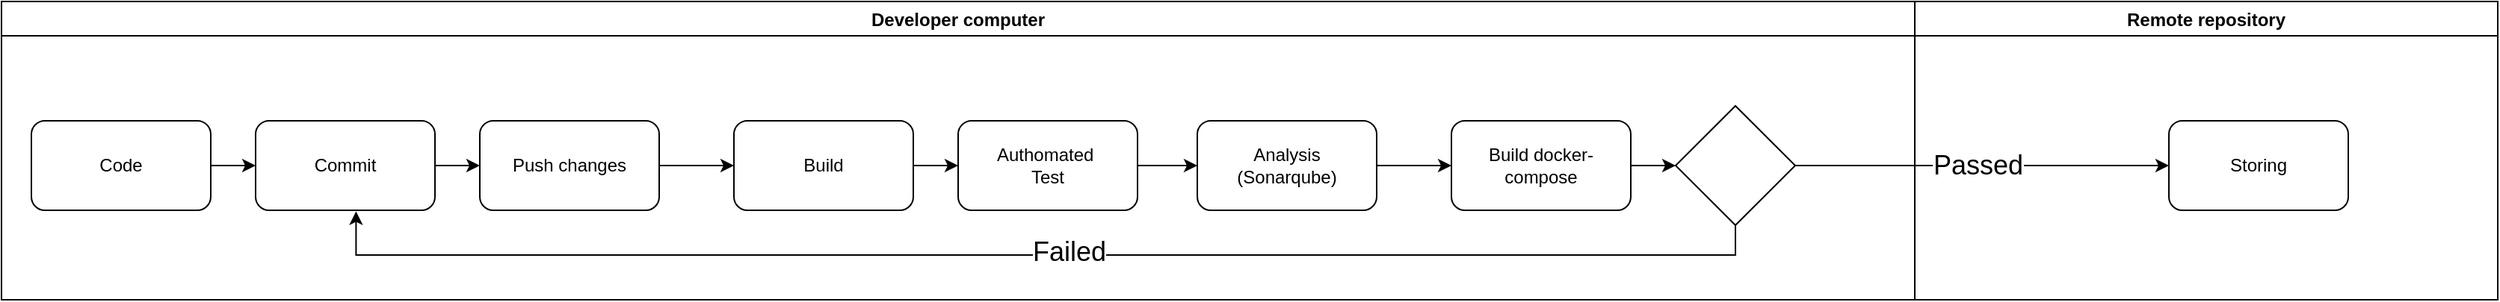 <mxfile version="20.3.0" type="device"><diagram id="iUiD2Z0Qtef2NbPSA5hI" name="Page-1"><mxGraphModel dx="1888" dy="641" grid="1" gridSize="10" guides="1" tooltips="1" connect="1" arrows="1" fold="1" page="1" pageScale="1" pageWidth="850" pageHeight="1100" math="0" shadow="0"><root><mxCell id="0"/><mxCell id="1" parent="0"/><mxCell id="Ky4-j_6lk2IEmHwUsN8M-5" style="edgeStyle=orthogonalEdgeStyle;rounded=0;orthogonalLoop=1;jettySize=auto;html=1;entryX=0;entryY=0.5;entryDx=0;entryDy=0;" parent="1" source="Ky4-j_6lk2IEmHwUsN8M-2" target="Ky4-j_6lk2IEmHwUsN8M-9" edge="1"><mxGeometry relative="1" as="geometry"/></mxCell><mxCell id="Ky4-j_6lk2IEmHwUsN8M-6" style="edgeStyle=orthogonalEdgeStyle;rounded=0;orthogonalLoop=1;jettySize=auto;html=1;" parent="1" source="Ky4-j_6lk2IEmHwUsN8M-3" target="Ky4-j_6lk2IEmHwUsN8M-4" edge="1"><mxGeometry relative="1" as="geometry"/></mxCell><mxCell id="Ky4-j_6lk2IEmHwUsN8M-3" value="Authomated&amp;nbsp;&lt;br&gt;Test" style="rounded=1;whiteSpace=wrap;html=1;" parent="1" vertex="1"><mxGeometry x="420" y="280" width="120" height="60" as="geometry"/></mxCell><mxCell id="Ky4-j_6lk2IEmHwUsN8M-15" style="edgeStyle=orthogonalEdgeStyle;rounded=0;orthogonalLoop=1;jettySize=auto;html=1;entryX=0;entryY=0.5;entryDx=0;entryDy=0;" parent="1" source="Ky4-j_6lk2IEmHwUsN8M-4" target="loP6nPnAc3QFXSQuG2U8-1" edge="1"><mxGeometry relative="1" as="geometry"/></mxCell><mxCell id="Ky4-j_6lk2IEmHwUsN8M-4" value="Analysis &lt;br&gt;(Sonarqube)" style="rounded=1;whiteSpace=wrap;html=1;" parent="1" vertex="1"><mxGeometry x="580" y="280" width="120" height="60" as="geometry"/></mxCell><mxCell id="Ky4-j_6lk2IEmHwUsN8M-10" style="edgeStyle=orthogonalEdgeStyle;rounded=0;orthogonalLoop=1;jettySize=auto;html=1;entryX=0;entryY=0.5;entryDx=0;entryDy=0;" parent="1" source="Ky4-j_6lk2IEmHwUsN8M-9" target="Ky4-j_6lk2IEmHwUsN8M-3" edge="1"><mxGeometry relative="1" as="geometry"/></mxCell><mxCell id="Ky4-j_6lk2IEmHwUsN8M-9" value="Build" style="rounded=1;whiteSpace=wrap;html=1;" parent="1" vertex="1"><mxGeometry x="270" y="280" width="120" height="60" as="geometry"/></mxCell><mxCell id="Ky4-j_6lk2IEmHwUsN8M-11" value="Developer computer" style="swimlane;" parent="1" vertex="1"><mxGeometry x="-220" y="200" width="1280" height="200" as="geometry"/></mxCell><mxCell id="Ky4-j_6lk2IEmHwUsN8M-14" value="" style="rhombus;whiteSpace=wrap;html=1;" parent="Ky4-j_6lk2IEmHwUsN8M-11" vertex="1"><mxGeometry x="1120" y="70" width="80" height="80" as="geometry"/></mxCell><mxCell id="WLpJudAGzXtP-8LGMfhy-8" style="edgeStyle=orthogonalEdgeStyle;rounded=0;orthogonalLoop=1;jettySize=auto;html=1;" parent="Ky4-j_6lk2IEmHwUsN8M-11" source="WLpJudAGzXtP-8LGMfhy-1" target="WLpJudAGzXtP-8LGMfhy-5" edge="1"><mxGeometry relative="1" as="geometry"/></mxCell><mxCell id="WLpJudAGzXtP-8LGMfhy-1" value="Code" style="rounded=1;whiteSpace=wrap;html=1;" parent="Ky4-j_6lk2IEmHwUsN8M-11" vertex="1"><mxGeometry x="20" y="80" width="120" height="60" as="geometry"/></mxCell><mxCell id="WLpJudAGzXtP-8LGMfhy-6" style="edgeStyle=orthogonalEdgeStyle;rounded=0;orthogonalLoop=1;jettySize=auto;html=1;" parent="Ky4-j_6lk2IEmHwUsN8M-11" source="WLpJudAGzXtP-8LGMfhy-5" target="Ky4-j_6lk2IEmHwUsN8M-2" edge="1"><mxGeometry relative="1" as="geometry"/></mxCell><mxCell id="WLpJudAGzXtP-8LGMfhy-5" value="Commit" style="rounded=1;whiteSpace=wrap;html=1;" parent="Ky4-j_6lk2IEmHwUsN8M-11" vertex="1"><mxGeometry x="170" y="80" width="120" height="60" as="geometry"/></mxCell><mxCell id="Ky4-j_6lk2IEmHwUsN8M-2" value="Push changes" style="rounded=1;whiteSpace=wrap;html=1;" parent="Ky4-j_6lk2IEmHwUsN8M-11" vertex="1"><mxGeometry x="320" y="80" width="120" height="60" as="geometry"/></mxCell><mxCell id="Ky4-j_6lk2IEmHwUsN8M-16" style="edgeStyle=orthogonalEdgeStyle;rounded=0;orthogonalLoop=1;jettySize=auto;html=1;entryX=0.56;entryY=1.013;entryDx=0;entryDy=0;entryPerimeter=0;" parent="Ky4-j_6lk2IEmHwUsN8M-11" source="Ky4-j_6lk2IEmHwUsN8M-14" target="WLpJudAGzXtP-8LGMfhy-5" edge="1"><mxGeometry relative="1" as="geometry"><Array as="points"><mxPoint x="980" y="170"/><mxPoint x="217" y="170"/></Array></mxGeometry></mxCell><mxCell id="Ky4-j_6lk2IEmHwUsN8M-17" value="Failed" style="edgeLabel;html=1;align=center;verticalAlign=middle;resizable=0;points=[];fontSize=18;" parent="Ky4-j_6lk2IEmHwUsN8M-16" vertex="1" connectable="0"><mxGeometry x="-0.218" y="-2" relative="1" as="geometry"><mxPoint x="-86" as="offset"/></mxGeometry></mxCell><mxCell id="loP6nPnAc3QFXSQuG2U8-2" style="edgeStyle=orthogonalEdgeStyle;rounded=0;orthogonalLoop=1;jettySize=auto;html=1;" edge="1" parent="Ky4-j_6lk2IEmHwUsN8M-11" source="loP6nPnAc3QFXSQuG2U8-1" target="Ky4-j_6lk2IEmHwUsN8M-14"><mxGeometry relative="1" as="geometry"/></mxCell><mxCell id="loP6nPnAc3QFXSQuG2U8-1" value="Build docker-compose" style="rounded=1;whiteSpace=wrap;html=1;" vertex="1" parent="Ky4-j_6lk2IEmHwUsN8M-11"><mxGeometry x="970" y="80" width="120" height="60" as="geometry"/></mxCell><mxCell id="Ky4-j_6lk2IEmHwUsN8M-12" value="Remote repository" style="swimlane;" parent="1" vertex="1"><mxGeometry x="1060" y="200" width="390" height="200" as="geometry"/></mxCell><mxCell id="Ky4-j_6lk2IEmHwUsN8M-18" value="Storing" style="rounded=1;whiteSpace=wrap;html=1;" parent="Ky4-j_6lk2IEmHwUsN8M-12" vertex="1"><mxGeometry x="170" y="80" width="120" height="60" as="geometry"/></mxCell><mxCell id="Ky4-j_6lk2IEmHwUsN8M-19" style="edgeStyle=orthogonalEdgeStyle;rounded=0;orthogonalLoop=1;jettySize=auto;html=1;entryX=0;entryY=0.5;entryDx=0;entryDy=0;fontSize=18;" parent="1" source="Ky4-j_6lk2IEmHwUsN8M-14" target="Ky4-j_6lk2IEmHwUsN8M-18" edge="1"><mxGeometry relative="1" as="geometry"/></mxCell><mxCell id="Ky4-j_6lk2IEmHwUsN8M-20" value="Passed" style="edgeLabel;html=1;align=center;verticalAlign=middle;resizable=0;points=[];fontSize=18;" parent="Ky4-j_6lk2IEmHwUsN8M-19" vertex="1" connectable="0"><mxGeometry x="0.3" relative="1" as="geometry"><mxPoint x="-41" as="offset"/></mxGeometry></mxCell></root></mxGraphModel></diagram></mxfile>